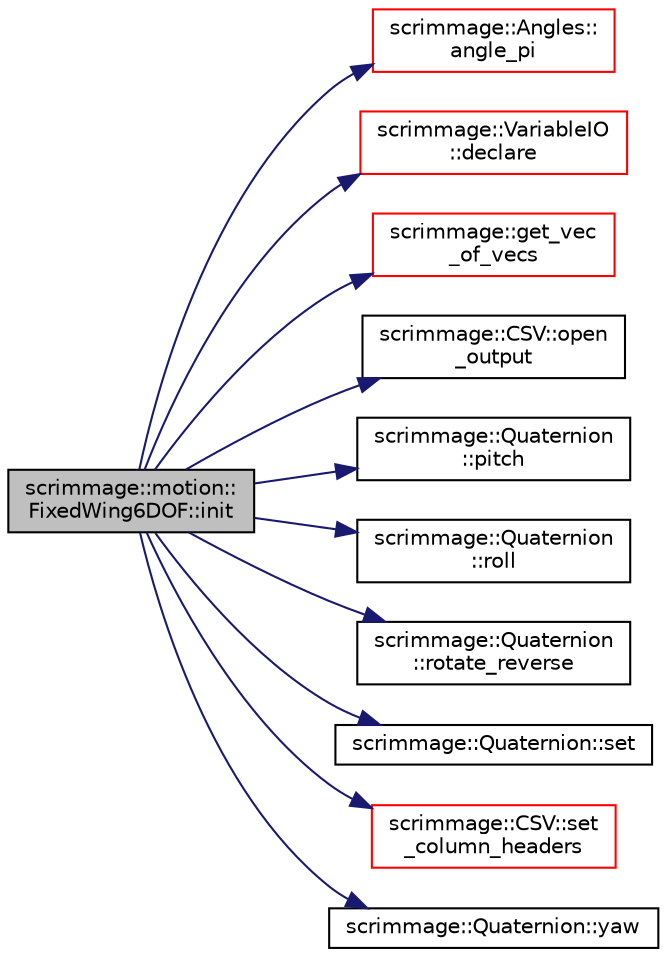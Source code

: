 digraph "scrimmage::motion::FixedWing6DOF::init"
{
 // LATEX_PDF_SIZE
  edge [fontname="Helvetica",fontsize="10",labelfontname="Helvetica",labelfontsize="10"];
  node [fontname="Helvetica",fontsize="10",shape=record];
  rankdir="LR";
  Node1 [label="scrimmage::motion::\lFixedWing6DOF::init",height=0.2,width=0.4,color="black", fillcolor="grey75", style="filled", fontcolor="black",tooltip=" "];
  Node1 -> Node2 [color="midnightblue",fontsize="10",style="solid",fontname="Helvetica"];
  Node2 [label="scrimmage::Angles::\langle_pi",height=0.2,width=0.4,color="red", fillcolor="white", style="filled",URL="$classscrimmage_1_1Angles.html#aa3719f4510bb0b853fc17274c32f7f5b",tooltip=" "];
  Node1 -> Node5 [color="midnightblue",fontsize="10",style="solid",fontname="Helvetica"];
  Node5 [label="scrimmage::VariableIO\l::declare",height=0.2,width=0.4,color="red", fillcolor="white", style="filled",URL="$classscrimmage_1_1VariableIO.html#a17480737fb5915e676286816fee2412e",tooltip=" "];
  Node1 -> Node8 [color="midnightblue",fontsize="10",style="solid",fontname="Helvetica"];
  Node8 [label="scrimmage::get_vec\l_of_vecs",height=0.2,width=0.4,color="red", fillcolor="white", style="filled",URL="$namespacescrimmage.html#a604a2c79cd3d0003809edf0fc6a4699c",tooltip=" "];
  Node1 -> Node13 [color="midnightblue",fontsize="10",style="solid",fontname="Helvetica"];
  Node13 [label="scrimmage::CSV::open\l_output",height=0.2,width=0.4,color="black", fillcolor="white", style="filled",URL="$classscrimmage_1_1CSV.html#a446d4ed26ee7e05565db8e81ef900aed",tooltip=" "];
  Node1 -> Node14 [color="midnightblue",fontsize="10",style="solid",fontname="Helvetica"];
  Node14 [label="scrimmage::Quaternion\l::pitch",height=0.2,width=0.4,color="black", fillcolor="white", style="filled",URL="$classscrimmage_1_1Quaternion.html#ac74c525d8f2a918e3eb33dce58d8a7dd",tooltip="return euler angle pitch"];
  Node1 -> Node15 [color="midnightblue",fontsize="10",style="solid",fontname="Helvetica"];
  Node15 [label="scrimmage::Quaternion\l::roll",height=0.2,width=0.4,color="black", fillcolor="white", style="filled",URL="$classscrimmage_1_1Quaternion.html#a7f47680c4b89f79743997f4e56ba0f44",tooltip="return euler angle roll"];
  Node1 -> Node16 [color="midnightblue",fontsize="10",style="solid",fontname="Helvetica"];
  Node16 [label="scrimmage::Quaternion\l::rotate_reverse",height=0.2,width=0.4,color="black", fillcolor="white", style="filled",URL="$classscrimmage_1_1Quaternion.html#a64b11e90cc434f801da4ff70f4fdbf09",tooltip="rotate the input vector around the vec axis by an angle given by RotationAngle(). This can also be us..."];
  Node1 -> Node17 [color="midnightblue",fontsize="10",style="solid",fontname="Helvetica"];
  Node17 [label="scrimmage::Quaternion::set",height=0.2,width=0.4,color="black", fillcolor="white", style="filled",URL="$classscrimmage_1_1Quaternion.html#a3e320175db85299e28ff6752f510f80d",tooltip=" "];
  Node1 -> Node18 [color="midnightblue",fontsize="10",style="solid",fontname="Helvetica"];
  Node18 [label="scrimmage::CSV::set\l_column_headers",height=0.2,width=0.4,color="red", fillcolor="white", style="filled",URL="$classscrimmage_1_1CSV.html#a1cfbe562649ebe259a4d1abadc6ab9e8",tooltip=" "];
  Node1 -> Node21 [color="midnightblue",fontsize="10",style="solid",fontname="Helvetica"];
  Node21 [label="scrimmage::Quaternion::yaw",height=0.2,width=0.4,color="black", fillcolor="white", style="filled",URL="$classscrimmage_1_1Quaternion.html#a569825e4f30d93db2599c4ae0c3d7ec7",tooltip="return euler angle yaw"];
}
